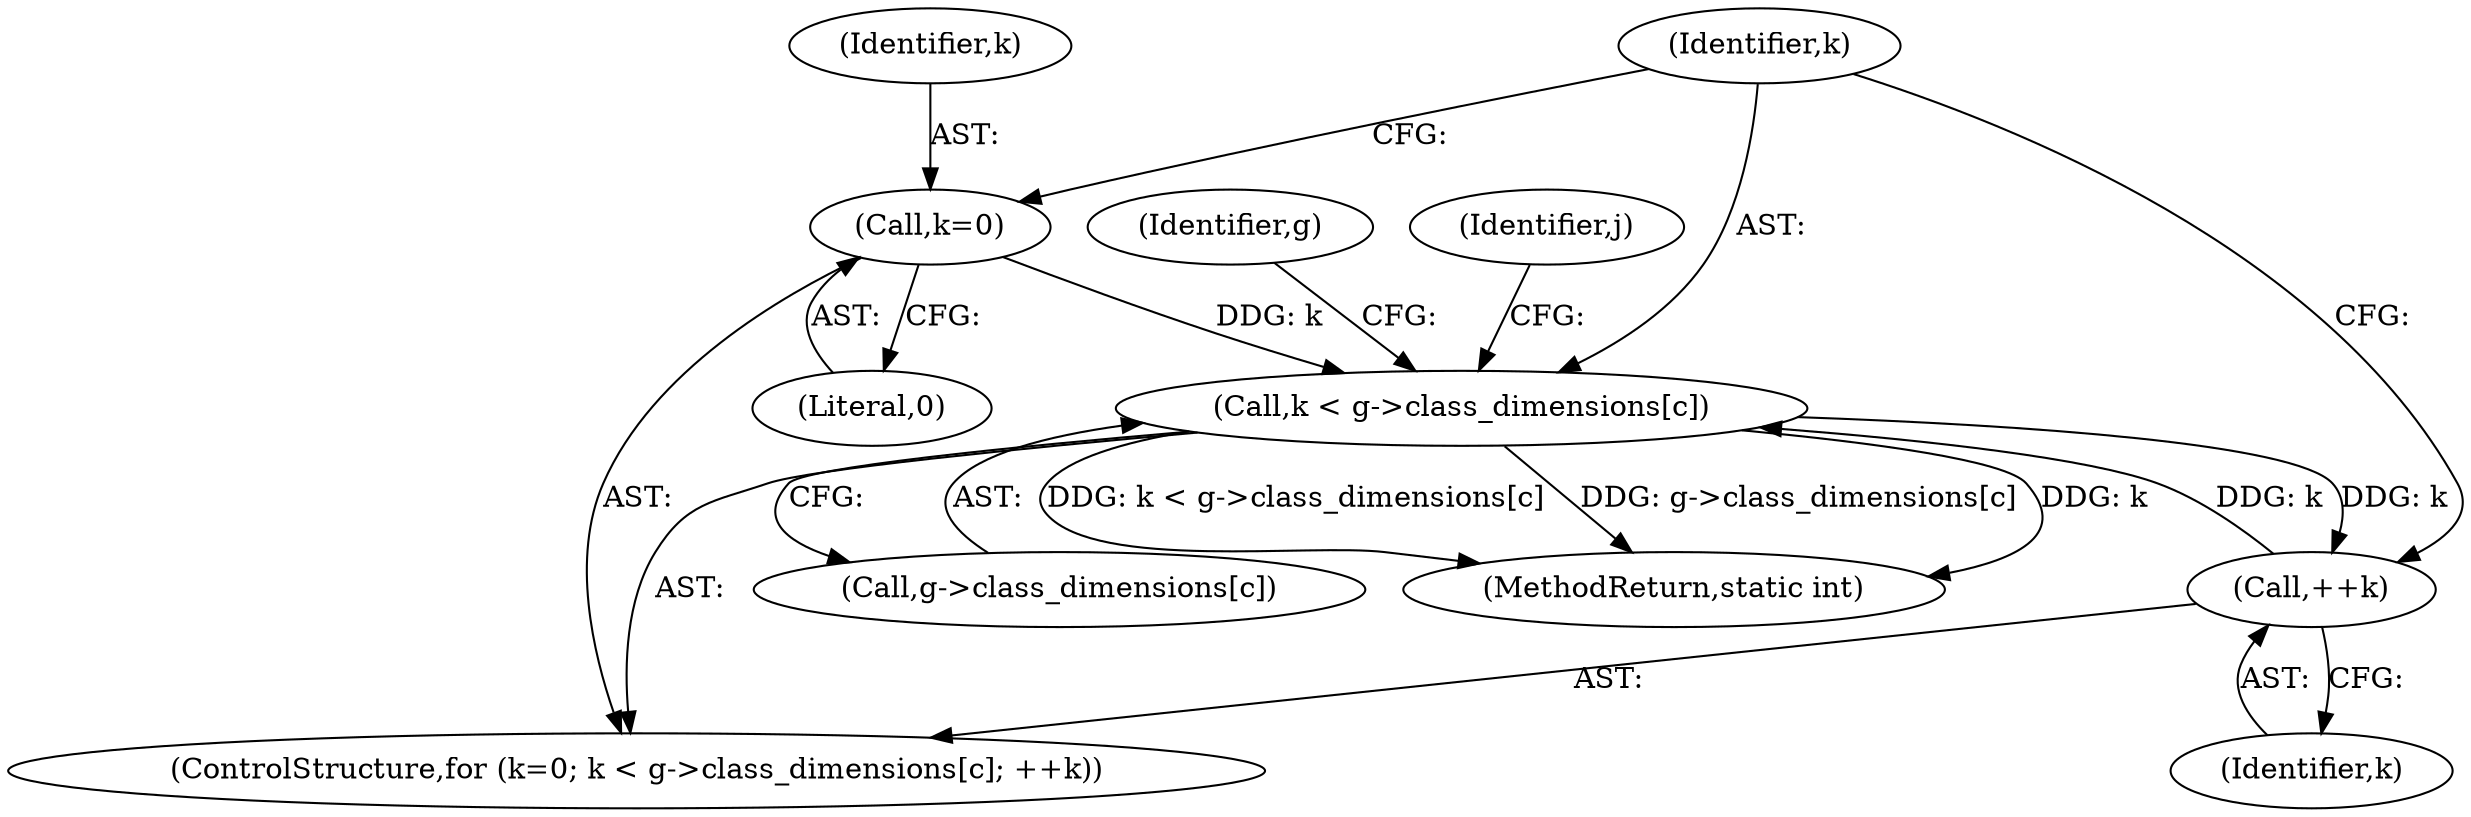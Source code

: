 digraph "0_stb_98fdfc6df88b1e34a736d5e126e6c8139c8de1a6_2@array" {
"1002198" [label="(Call,k < g->class_dimensions[c])"];
"1002195" [label="(Call,k=0)"];
"1002205" [label="(Call,++k)"];
"1002198" [label="(Call,k < g->class_dimensions[c])"];
"1002205" [label="(Call,++k)"];
"1002211" [label="(Identifier,g)"];
"1002195" [label="(Call,k=0)"];
"1002206" [label="(Identifier,k)"];
"1002200" [label="(Call,g->class_dimensions[c])"];
"1002198" [label="(Call,k < g->class_dimensions[c])"];
"1002196" [label="(Identifier,k)"];
"1002194" [label="(ControlStructure,for (k=0; k < g->class_dimensions[c]; ++k))"];
"1002197" [label="(Literal,0)"];
"1002184" [label="(Identifier,j)"];
"1003688" [label="(MethodReturn,static int)"];
"1002199" [label="(Identifier,k)"];
"1002198" -> "1002194"  [label="AST: "];
"1002198" -> "1002200"  [label="CFG: "];
"1002199" -> "1002198"  [label="AST: "];
"1002200" -> "1002198"  [label="AST: "];
"1002211" -> "1002198"  [label="CFG: "];
"1002184" -> "1002198"  [label="CFG: "];
"1002198" -> "1003688"  [label="DDG: g->class_dimensions[c]"];
"1002198" -> "1003688"  [label="DDG: k"];
"1002198" -> "1003688"  [label="DDG: k < g->class_dimensions[c]"];
"1002195" -> "1002198"  [label="DDG: k"];
"1002205" -> "1002198"  [label="DDG: k"];
"1002198" -> "1002205"  [label="DDG: k"];
"1002195" -> "1002194"  [label="AST: "];
"1002195" -> "1002197"  [label="CFG: "];
"1002196" -> "1002195"  [label="AST: "];
"1002197" -> "1002195"  [label="AST: "];
"1002199" -> "1002195"  [label="CFG: "];
"1002205" -> "1002194"  [label="AST: "];
"1002205" -> "1002206"  [label="CFG: "];
"1002206" -> "1002205"  [label="AST: "];
"1002199" -> "1002205"  [label="CFG: "];
}
